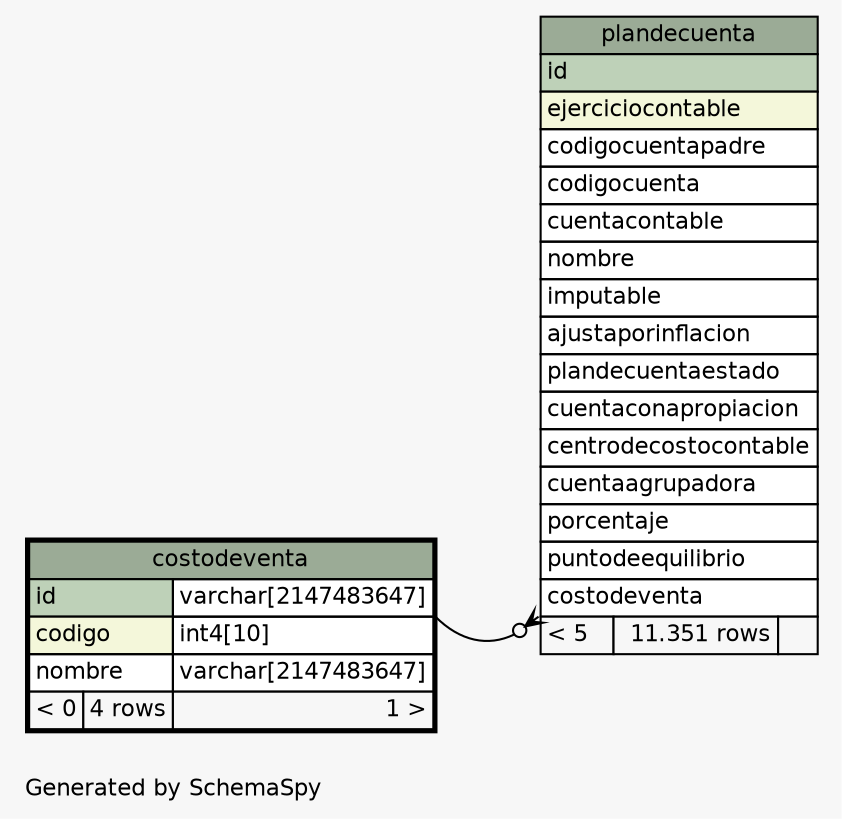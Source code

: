 // dot null on Windows 10 10.0
// SchemaSpy rev 590
digraph "oneDegreeRelationshipsDiagram" {
  graph [
    rankdir="RL"
    bgcolor="#f7f7f7"
    label="\nGenerated by SchemaSpy"
    labeljust="l"
    nodesep="0.18"
    ranksep="0.46"
    fontname="Helvetica"
    fontsize="11"
  ];
  node [
    fontname="Helvetica"
    fontsize="11"
    shape="plaintext"
  ];
  edge [
    arrowsize="0.8"
  ];
  "plandecuenta":"costodeventa":sw -> "costodeventa":"id.type":se [arrowhead=none dir=back arrowtail=crowodot];
  "costodeventa" [
    label=<
    <TABLE BORDER="2" CELLBORDER="1" CELLSPACING="0" BGCOLOR="#ffffff">
      <TR><TD COLSPAN="3" BGCOLOR="#9bab96" ALIGN="CENTER">costodeventa</TD></TR>
      <TR><TD PORT="id" COLSPAN="2" BGCOLOR="#bed1b8" ALIGN="LEFT">id</TD><TD PORT="id.type" ALIGN="LEFT">varchar[2147483647]</TD></TR>
      <TR><TD PORT="codigo" COLSPAN="2" BGCOLOR="#f4f7da" ALIGN="LEFT">codigo</TD><TD PORT="codigo.type" ALIGN="LEFT">int4[10]</TD></TR>
      <TR><TD PORT="nombre" COLSPAN="2" ALIGN="LEFT">nombre</TD><TD PORT="nombre.type" ALIGN="LEFT">varchar[2147483647]</TD></TR>
      <TR><TD ALIGN="LEFT" BGCOLOR="#f7f7f7">&lt; 0</TD><TD ALIGN="RIGHT" BGCOLOR="#f7f7f7">4 rows</TD><TD ALIGN="RIGHT" BGCOLOR="#f7f7f7">1 &gt;</TD></TR>
    </TABLE>>
    URL="costodeventa.html"
    tooltip="costodeventa"
  ];
  "plandecuenta" [
    label=<
    <TABLE BORDER="0" CELLBORDER="1" CELLSPACING="0" BGCOLOR="#ffffff">
      <TR><TD COLSPAN="3" BGCOLOR="#9bab96" ALIGN="CENTER">plandecuenta</TD></TR>
      <TR><TD PORT="id" COLSPAN="3" BGCOLOR="#bed1b8" ALIGN="LEFT">id</TD></TR>
      <TR><TD PORT="ejerciciocontable" COLSPAN="3" BGCOLOR="#f4f7da" ALIGN="LEFT">ejerciciocontable</TD></TR>
      <TR><TD PORT="codigocuentapadre" COLSPAN="3" ALIGN="LEFT">codigocuentapadre</TD></TR>
      <TR><TD PORT="codigocuenta" COLSPAN="3" ALIGN="LEFT">codigocuenta</TD></TR>
      <TR><TD PORT="cuentacontable" COLSPAN="3" ALIGN="LEFT">cuentacontable</TD></TR>
      <TR><TD PORT="nombre" COLSPAN="3" ALIGN="LEFT">nombre</TD></TR>
      <TR><TD PORT="imputable" COLSPAN="3" ALIGN="LEFT">imputable</TD></TR>
      <TR><TD PORT="ajustaporinflacion" COLSPAN="3" ALIGN="LEFT">ajustaporinflacion</TD></TR>
      <TR><TD PORT="plandecuentaestado" COLSPAN="3" ALIGN="LEFT">plandecuentaestado</TD></TR>
      <TR><TD PORT="cuentaconapropiacion" COLSPAN="3" ALIGN="LEFT">cuentaconapropiacion</TD></TR>
      <TR><TD PORT="centrodecostocontable" COLSPAN="3" ALIGN="LEFT">centrodecostocontable</TD></TR>
      <TR><TD PORT="cuentaagrupadora" COLSPAN="3" ALIGN="LEFT">cuentaagrupadora</TD></TR>
      <TR><TD PORT="porcentaje" COLSPAN="3" ALIGN="LEFT">porcentaje</TD></TR>
      <TR><TD PORT="puntodeequilibrio" COLSPAN="3" ALIGN="LEFT">puntodeequilibrio</TD></TR>
      <TR><TD PORT="costodeventa" COLSPAN="3" ALIGN="LEFT">costodeventa</TD></TR>
      <TR><TD ALIGN="LEFT" BGCOLOR="#f7f7f7">&lt; 5</TD><TD ALIGN="RIGHT" BGCOLOR="#f7f7f7">11.351 rows</TD><TD ALIGN="RIGHT" BGCOLOR="#f7f7f7">  </TD></TR>
    </TABLE>>
    URL="plandecuenta.html"
    tooltip="plandecuenta"
  ];
}
